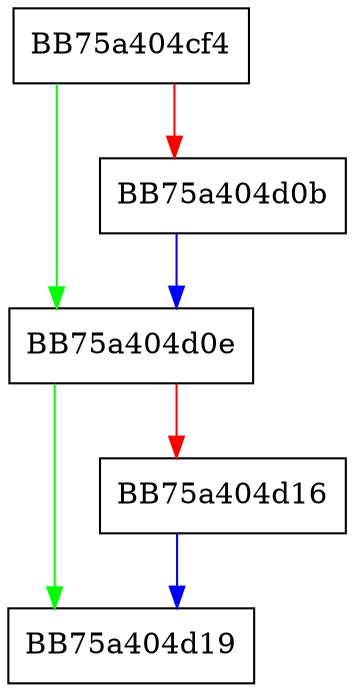 digraph _Take_contents {
  node [shape="box"];
  graph [splines=ortho];
  BB75a404cf4 -> BB75a404d0e [color="green"];
  BB75a404cf4 -> BB75a404d0b [color="red"];
  BB75a404d0b -> BB75a404d0e [color="blue"];
  BB75a404d0e -> BB75a404d19 [color="green"];
  BB75a404d0e -> BB75a404d16 [color="red"];
  BB75a404d16 -> BB75a404d19 [color="blue"];
}